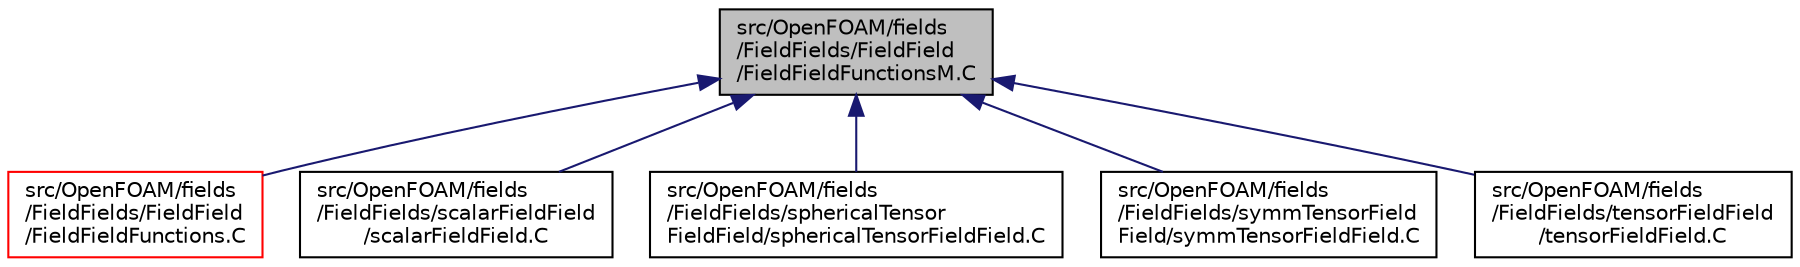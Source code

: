 digraph "src/OpenFOAM/fields/FieldFields/FieldField/FieldFieldFunctionsM.C"
{
  bgcolor="transparent";
  edge [fontname="Helvetica",fontsize="10",labelfontname="Helvetica",labelfontsize="10"];
  node [fontname="Helvetica",fontsize="10",shape=record];
  Node1 [label="src/OpenFOAM/fields\l/FieldFields/FieldField\l/FieldFieldFunctionsM.C",height=0.2,width=0.4,color="black", fillcolor="grey75", style="filled" fontcolor="black"];
  Node1 -> Node2 [dir="back",color="midnightblue",fontsize="10",style="solid",fontname="Helvetica"];
  Node2 [label="src/OpenFOAM/fields\l/FieldFields/FieldField\l/FieldFieldFunctions.C",height=0.2,width=0.4,color="red",URL="$FieldFieldFunctions_8C.html"];
  Node1 -> Node3 [dir="back",color="midnightblue",fontsize="10",style="solid",fontname="Helvetica"];
  Node3 [label="src/OpenFOAM/fields\l/FieldFields/scalarFieldField\l/scalarFieldField.C",height=0.2,width=0.4,color="black",URL="$scalarFieldField_8C.html",tooltip="Specialisation of FieldField&lt;T&gt; for scalar. "];
  Node1 -> Node4 [dir="back",color="midnightblue",fontsize="10",style="solid",fontname="Helvetica"];
  Node4 [label="src/OpenFOAM/fields\l/FieldFields/sphericalTensor\lFieldField/sphericalTensorFieldField.C",height=0.2,width=0.4,color="black",URL="$sphericalTensorFieldField_8C.html",tooltip="Specialisation of FieldField&lt;Field, T&gt; for sphericalTensor. "];
  Node1 -> Node5 [dir="back",color="midnightblue",fontsize="10",style="solid",fontname="Helvetica"];
  Node5 [label="src/OpenFOAM/fields\l/FieldFields/symmTensorField\lField/symmTensorFieldField.C",height=0.2,width=0.4,color="black",URL="$symmTensorFieldField_8C.html",tooltip="Specialisation of FieldField&lt;T&gt; for symmTensor. "];
  Node1 -> Node6 [dir="back",color="midnightblue",fontsize="10",style="solid",fontname="Helvetica"];
  Node6 [label="src/OpenFOAM/fields\l/FieldFields/tensorFieldField\l/tensorFieldField.C",height=0.2,width=0.4,color="black",URL="$tensorFieldField_8C.html",tooltip="Specialisation of FieldField&lt;T&gt; for tensor. "];
}
